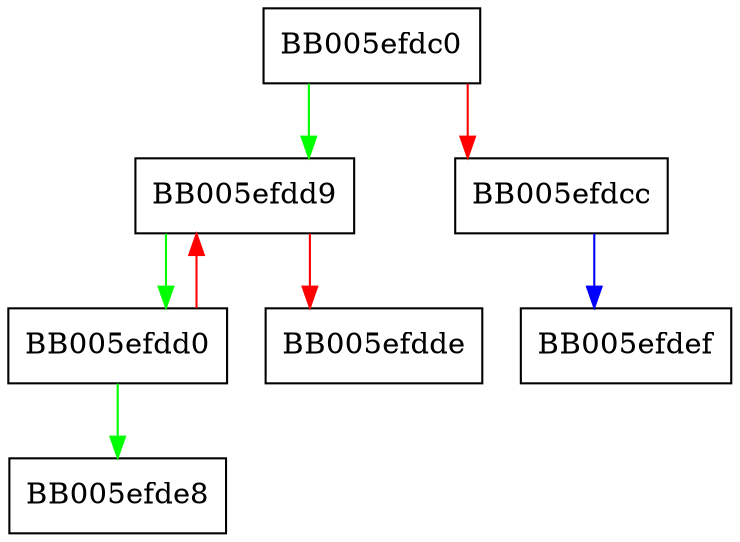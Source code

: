 digraph OPENSSL_strnlen {
  node [shape="box"];
  graph [splines=ortho];
  BB005efdc0 -> BB005efdd9 [color="green"];
  BB005efdc0 -> BB005efdcc [color="red"];
  BB005efdcc -> BB005efdef [color="blue"];
  BB005efdd0 -> BB005efde8 [color="green"];
  BB005efdd0 -> BB005efdd9 [color="red"];
  BB005efdd9 -> BB005efdd0 [color="green"];
  BB005efdd9 -> BB005efdde [color="red"];
}